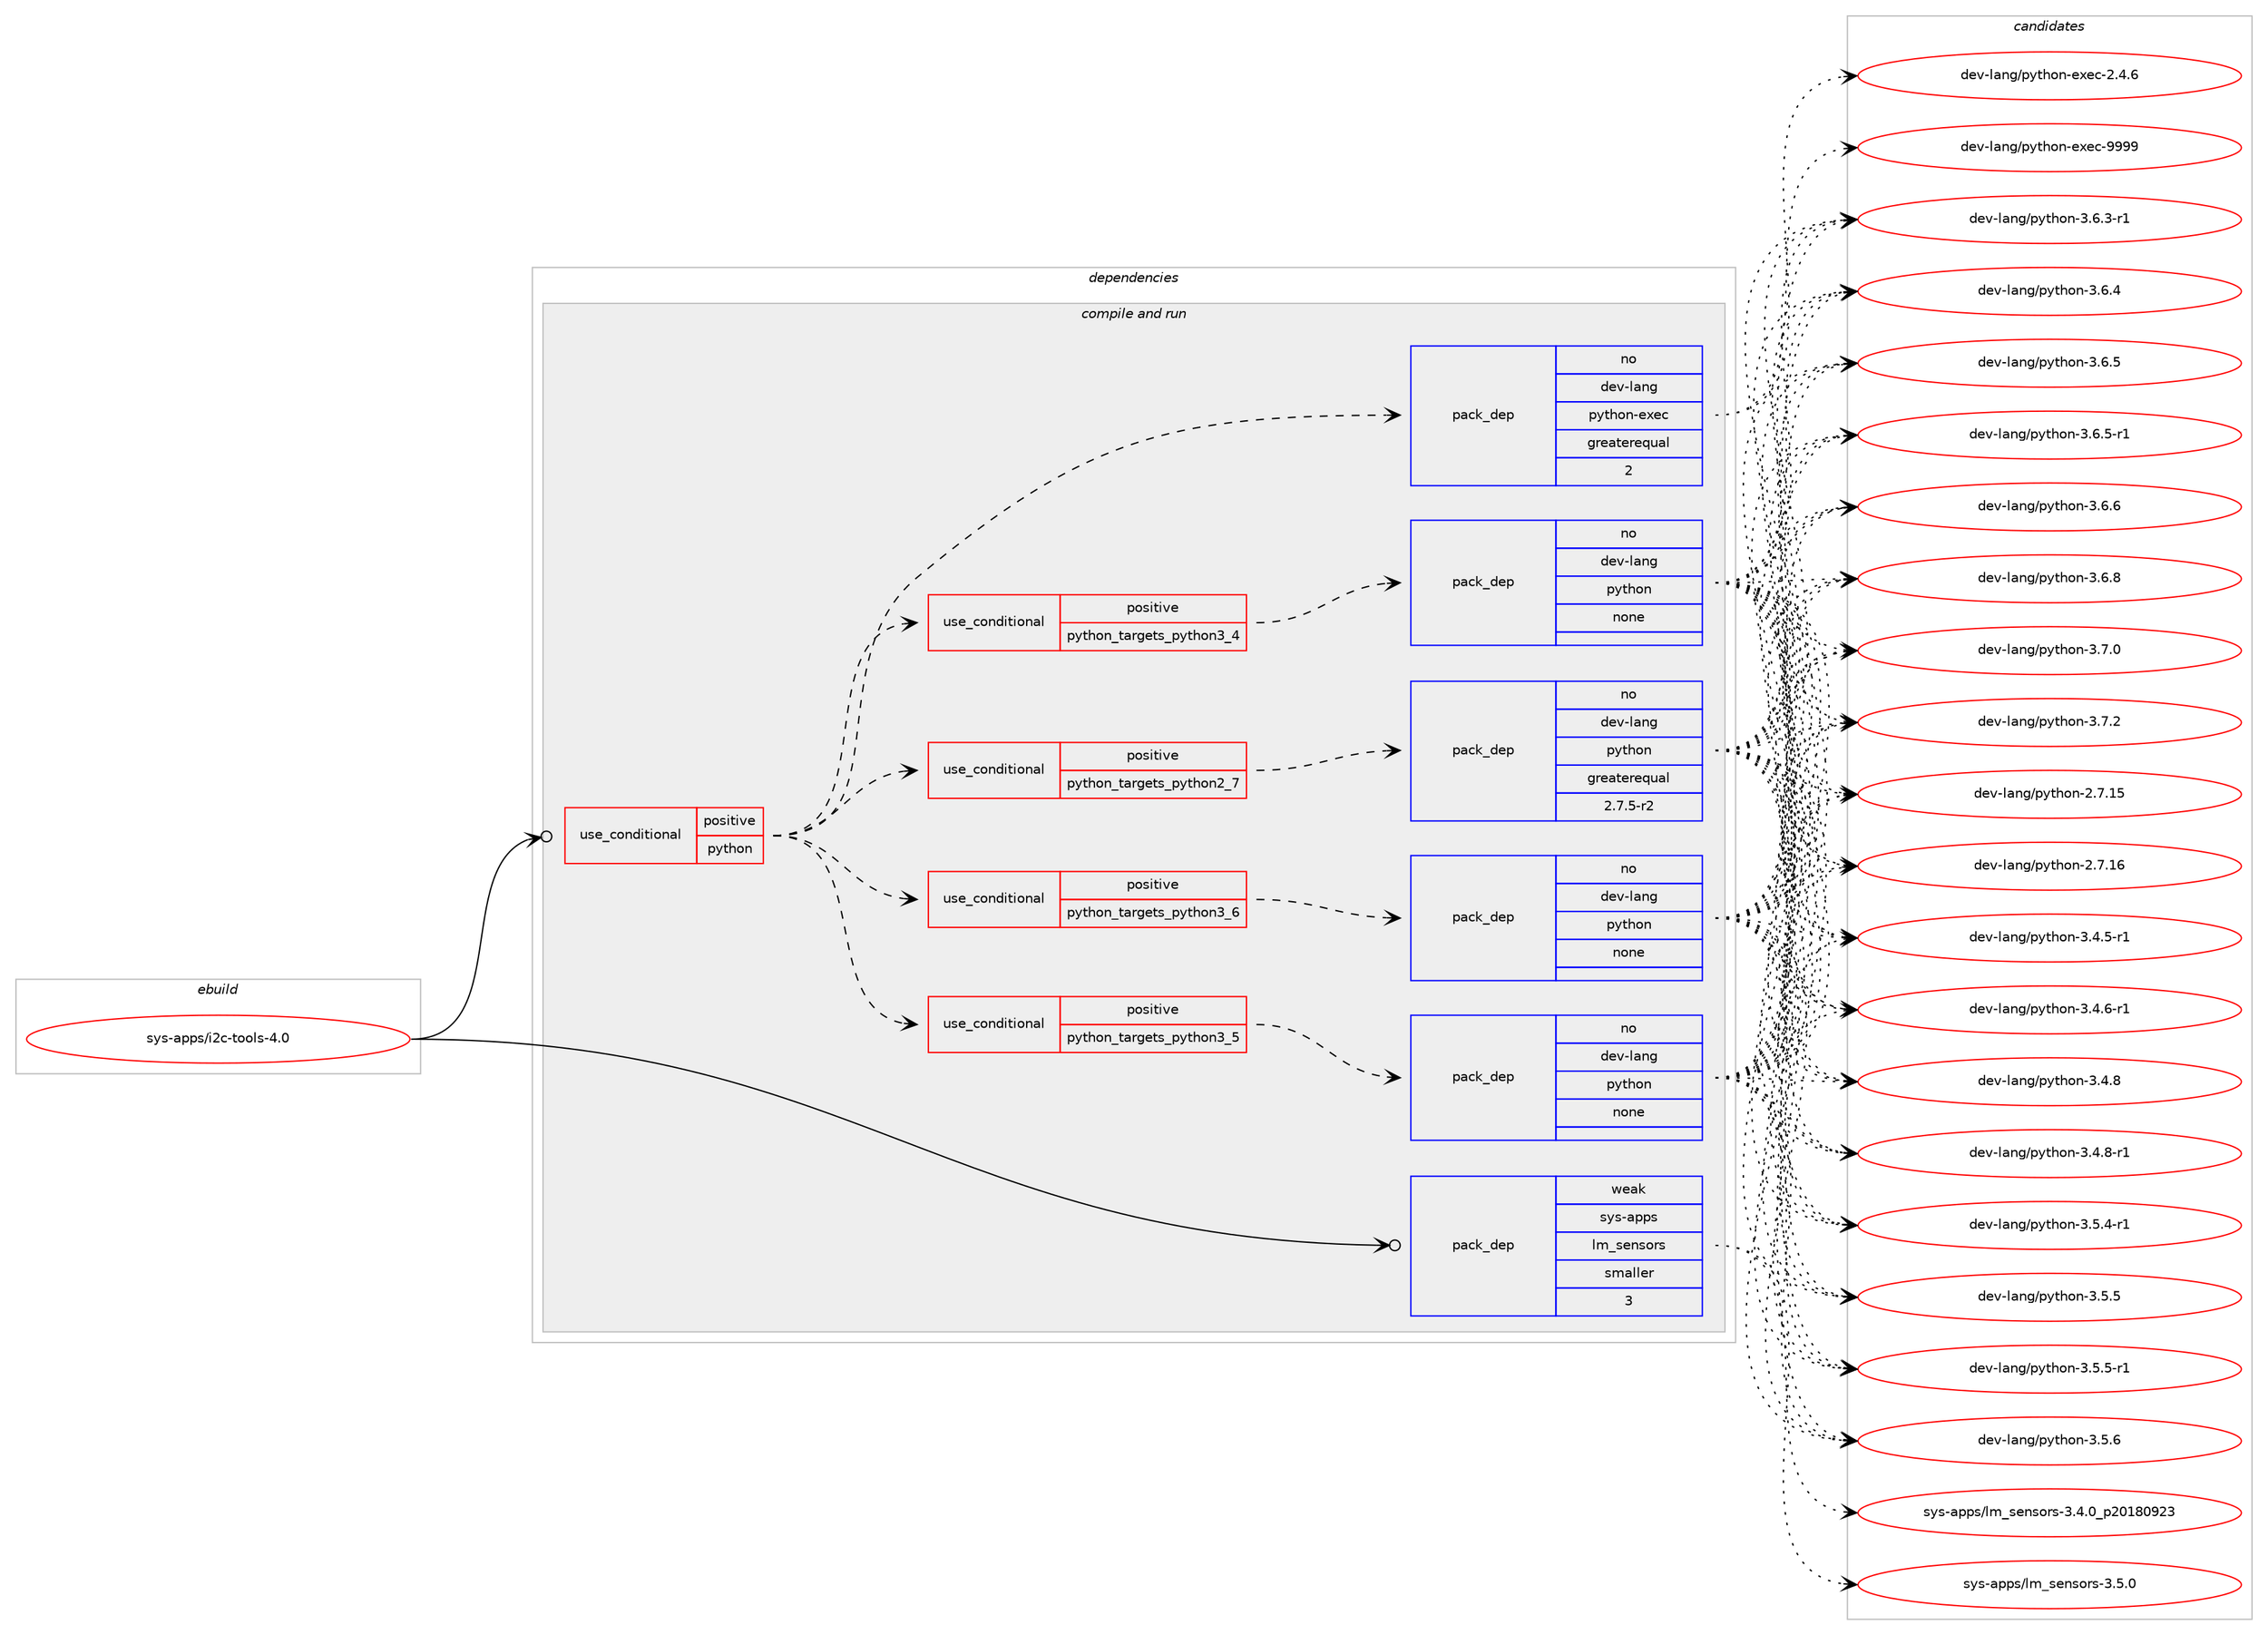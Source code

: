 digraph prolog {

# *************
# Graph options
# *************

newrank=true;
concentrate=true;
compound=true;
graph [rankdir=LR,fontname=Helvetica,fontsize=10,ranksep=1.5];#, ranksep=2.5, nodesep=0.2];
edge  [arrowhead=vee];
node  [fontname=Helvetica,fontsize=10];

# **********
# The ebuild
# **********

subgraph cluster_leftcol {
color=gray;
rank=same;
label=<<i>ebuild</i>>;
id [label="sys-apps/i2c-tools-4.0", color=red, width=4, href="../sys-apps/i2c-tools-4.0.svg"];
}

# ****************
# The dependencies
# ****************

subgraph cluster_midcol {
color=gray;
label=<<i>dependencies</i>>;
subgraph cluster_compile {
fillcolor="#eeeeee";
style=filled;
label=<<i>compile</i>>;
}
subgraph cluster_compileandrun {
fillcolor="#eeeeee";
style=filled;
label=<<i>compile and run</i>>;
subgraph cond456283 {
dependency1711677 [label=<<TABLE BORDER="0" CELLBORDER="1" CELLSPACING="0" CELLPADDING="4"><TR><TD ROWSPAN="3" CELLPADDING="10">use_conditional</TD></TR><TR><TD>positive</TD></TR><TR><TD>python</TD></TR></TABLE>>, shape=none, color=red];
subgraph cond456284 {
dependency1711678 [label=<<TABLE BORDER="0" CELLBORDER="1" CELLSPACING="0" CELLPADDING="4"><TR><TD ROWSPAN="3" CELLPADDING="10">use_conditional</TD></TR><TR><TD>positive</TD></TR><TR><TD>python_targets_python2_7</TD></TR></TABLE>>, shape=none, color=red];
subgraph pack1227413 {
dependency1711679 [label=<<TABLE BORDER="0" CELLBORDER="1" CELLSPACING="0" CELLPADDING="4" WIDTH="220"><TR><TD ROWSPAN="6" CELLPADDING="30">pack_dep</TD></TR><TR><TD WIDTH="110">no</TD></TR><TR><TD>dev-lang</TD></TR><TR><TD>python</TD></TR><TR><TD>greaterequal</TD></TR><TR><TD>2.7.5-r2</TD></TR></TABLE>>, shape=none, color=blue];
}
dependency1711678:e -> dependency1711679:w [weight=20,style="dashed",arrowhead="vee"];
}
dependency1711677:e -> dependency1711678:w [weight=20,style="dashed",arrowhead="vee"];
subgraph cond456285 {
dependency1711680 [label=<<TABLE BORDER="0" CELLBORDER="1" CELLSPACING="0" CELLPADDING="4"><TR><TD ROWSPAN="3" CELLPADDING="10">use_conditional</TD></TR><TR><TD>positive</TD></TR><TR><TD>python_targets_python3_4</TD></TR></TABLE>>, shape=none, color=red];
subgraph pack1227414 {
dependency1711681 [label=<<TABLE BORDER="0" CELLBORDER="1" CELLSPACING="0" CELLPADDING="4" WIDTH="220"><TR><TD ROWSPAN="6" CELLPADDING="30">pack_dep</TD></TR><TR><TD WIDTH="110">no</TD></TR><TR><TD>dev-lang</TD></TR><TR><TD>python</TD></TR><TR><TD>none</TD></TR><TR><TD></TD></TR></TABLE>>, shape=none, color=blue];
}
dependency1711680:e -> dependency1711681:w [weight=20,style="dashed",arrowhead="vee"];
}
dependency1711677:e -> dependency1711680:w [weight=20,style="dashed",arrowhead="vee"];
subgraph cond456286 {
dependency1711682 [label=<<TABLE BORDER="0" CELLBORDER="1" CELLSPACING="0" CELLPADDING="4"><TR><TD ROWSPAN="3" CELLPADDING="10">use_conditional</TD></TR><TR><TD>positive</TD></TR><TR><TD>python_targets_python3_5</TD></TR></TABLE>>, shape=none, color=red];
subgraph pack1227415 {
dependency1711683 [label=<<TABLE BORDER="0" CELLBORDER="1" CELLSPACING="0" CELLPADDING="4" WIDTH="220"><TR><TD ROWSPAN="6" CELLPADDING="30">pack_dep</TD></TR><TR><TD WIDTH="110">no</TD></TR><TR><TD>dev-lang</TD></TR><TR><TD>python</TD></TR><TR><TD>none</TD></TR><TR><TD></TD></TR></TABLE>>, shape=none, color=blue];
}
dependency1711682:e -> dependency1711683:w [weight=20,style="dashed",arrowhead="vee"];
}
dependency1711677:e -> dependency1711682:w [weight=20,style="dashed",arrowhead="vee"];
subgraph cond456287 {
dependency1711684 [label=<<TABLE BORDER="0" CELLBORDER="1" CELLSPACING="0" CELLPADDING="4"><TR><TD ROWSPAN="3" CELLPADDING="10">use_conditional</TD></TR><TR><TD>positive</TD></TR><TR><TD>python_targets_python3_6</TD></TR></TABLE>>, shape=none, color=red];
subgraph pack1227416 {
dependency1711685 [label=<<TABLE BORDER="0" CELLBORDER="1" CELLSPACING="0" CELLPADDING="4" WIDTH="220"><TR><TD ROWSPAN="6" CELLPADDING="30">pack_dep</TD></TR><TR><TD WIDTH="110">no</TD></TR><TR><TD>dev-lang</TD></TR><TR><TD>python</TD></TR><TR><TD>none</TD></TR><TR><TD></TD></TR></TABLE>>, shape=none, color=blue];
}
dependency1711684:e -> dependency1711685:w [weight=20,style="dashed",arrowhead="vee"];
}
dependency1711677:e -> dependency1711684:w [weight=20,style="dashed",arrowhead="vee"];
subgraph pack1227417 {
dependency1711686 [label=<<TABLE BORDER="0" CELLBORDER="1" CELLSPACING="0" CELLPADDING="4" WIDTH="220"><TR><TD ROWSPAN="6" CELLPADDING="30">pack_dep</TD></TR><TR><TD WIDTH="110">no</TD></TR><TR><TD>dev-lang</TD></TR><TR><TD>python-exec</TD></TR><TR><TD>greaterequal</TD></TR><TR><TD>2</TD></TR></TABLE>>, shape=none, color=blue];
}
dependency1711677:e -> dependency1711686:w [weight=20,style="dashed",arrowhead="vee"];
}
id:e -> dependency1711677:w [weight=20,style="solid",arrowhead="odotvee"];
subgraph pack1227418 {
dependency1711687 [label=<<TABLE BORDER="0" CELLBORDER="1" CELLSPACING="0" CELLPADDING="4" WIDTH="220"><TR><TD ROWSPAN="6" CELLPADDING="30">pack_dep</TD></TR><TR><TD WIDTH="110">weak</TD></TR><TR><TD>sys-apps</TD></TR><TR><TD>lm_sensors</TD></TR><TR><TD>smaller</TD></TR><TR><TD>3</TD></TR></TABLE>>, shape=none, color=blue];
}
id:e -> dependency1711687:w [weight=20,style="solid",arrowhead="odotvee"];
}
subgraph cluster_run {
fillcolor="#eeeeee";
style=filled;
label=<<i>run</i>>;
}
}

# **************
# The candidates
# **************

subgraph cluster_choices {
rank=same;
color=gray;
label=<<i>candidates</i>>;

subgraph choice1227413 {
color=black;
nodesep=1;
choice10010111845108971101034711212111610411111045504655464953 [label="dev-lang/python-2.7.15", color=red, width=4,href="../dev-lang/python-2.7.15.svg"];
choice10010111845108971101034711212111610411111045504655464954 [label="dev-lang/python-2.7.16", color=red, width=4,href="../dev-lang/python-2.7.16.svg"];
choice1001011184510897110103471121211161041111104551465246534511449 [label="dev-lang/python-3.4.5-r1", color=red, width=4,href="../dev-lang/python-3.4.5-r1.svg"];
choice1001011184510897110103471121211161041111104551465246544511449 [label="dev-lang/python-3.4.6-r1", color=red, width=4,href="../dev-lang/python-3.4.6-r1.svg"];
choice100101118451089711010347112121116104111110455146524656 [label="dev-lang/python-3.4.8", color=red, width=4,href="../dev-lang/python-3.4.8.svg"];
choice1001011184510897110103471121211161041111104551465246564511449 [label="dev-lang/python-3.4.8-r1", color=red, width=4,href="../dev-lang/python-3.4.8-r1.svg"];
choice1001011184510897110103471121211161041111104551465346524511449 [label="dev-lang/python-3.5.4-r1", color=red, width=4,href="../dev-lang/python-3.5.4-r1.svg"];
choice100101118451089711010347112121116104111110455146534653 [label="dev-lang/python-3.5.5", color=red, width=4,href="../dev-lang/python-3.5.5.svg"];
choice1001011184510897110103471121211161041111104551465346534511449 [label="dev-lang/python-3.5.5-r1", color=red, width=4,href="../dev-lang/python-3.5.5-r1.svg"];
choice100101118451089711010347112121116104111110455146534654 [label="dev-lang/python-3.5.6", color=red, width=4,href="../dev-lang/python-3.5.6.svg"];
choice1001011184510897110103471121211161041111104551465446514511449 [label="dev-lang/python-3.6.3-r1", color=red, width=4,href="../dev-lang/python-3.6.3-r1.svg"];
choice100101118451089711010347112121116104111110455146544652 [label="dev-lang/python-3.6.4", color=red, width=4,href="../dev-lang/python-3.6.4.svg"];
choice100101118451089711010347112121116104111110455146544653 [label="dev-lang/python-3.6.5", color=red, width=4,href="../dev-lang/python-3.6.5.svg"];
choice1001011184510897110103471121211161041111104551465446534511449 [label="dev-lang/python-3.6.5-r1", color=red, width=4,href="../dev-lang/python-3.6.5-r1.svg"];
choice100101118451089711010347112121116104111110455146544654 [label="dev-lang/python-3.6.6", color=red, width=4,href="../dev-lang/python-3.6.6.svg"];
choice100101118451089711010347112121116104111110455146544656 [label="dev-lang/python-3.6.8", color=red, width=4,href="../dev-lang/python-3.6.8.svg"];
choice100101118451089711010347112121116104111110455146554648 [label="dev-lang/python-3.7.0", color=red, width=4,href="../dev-lang/python-3.7.0.svg"];
choice100101118451089711010347112121116104111110455146554650 [label="dev-lang/python-3.7.2", color=red, width=4,href="../dev-lang/python-3.7.2.svg"];
dependency1711679:e -> choice10010111845108971101034711212111610411111045504655464953:w [style=dotted,weight="100"];
dependency1711679:e -> choice10010111845108971101034711212111610411111045504655464954:w [style=dotted,weight="100"];
dependency1711679:e -> choice1001011184510897110103471121211161041111104551465246534511449:w [style=dotted,weight="100"];
dependency1711679:e -> choice1001011184510897110103471121211161041111104551465246544511449:w [style=dotted,weight="100"];
dependency1711679:e -> choice100101118451089711010347112121116104111110455146524656:w [style=dotted,weight="100"];
dependency1711679:e -> choice1001011184510897110103471121211161041111104551465246564511449:w [style=dotted,weight="100"];
dependency1711679:e -> choice1001011184510897110103471121211161041111104551465346524511449:w [style=dotted,weight="100"];
dependency1711679:e -> choice100101118451089711010347112121116104111110455146534653:w [style=dotted,weight="100"];
dependency1711679:e -> choice1001011184510897110103471121211161041111104551465346534511449:w [style=dotted,weight="100"];
dependency1711679:e -> choice100101118451089711010347112121116104111110455146534654:w [style=dotted,weight="100"];
dependency1711679:e -> choice1001011184510897110103471121211161041111104551465446514511449:w [style=dotted,weight="100"];
dependency1711679:e -> choice100101118451089711010347112121116104111110455146544652:w [style=dotted,weight="100"];
dependency1711679:e -> choice100101118451089711010347112121116104111110455146544653:w [style=dotted,weight="100"];
dependency1711679:e -> choice1001011184510897110103471121211161041111104551465446534511449:w [style=dotted,weight="100"];
dependency1711679:e -> choice100101118451089711010347112121116104111110455146544654:w [style=dotted,weight="100"];
dependency1711679:e -> choice100101118451089711010347112121116104111110455146544656:w [style=dotted,weight="100"];
dependency1711679:e -> choice100101118451089711010347112121116104111110455146554648:w [style=dotted,weight="100"];
dependency1711679:e -> choice100101118451089711010347112121116104111110455146554650:w [style=dotted,weight="100"];
}
subgraph choice1227414 {
color=black;
nodesep=1;
choice10010111845108971101034711212111610411111045504655464953 [label="dev-lang/python-2.7.15", color=red, width=4,href="../dev-lang/python-2.7.15.svg"];
choice10010111845108971101034711212111610411111045504655464954 [label="dev-lang/python-2.7.16", color=red, width=4,href="../dev-lang/python-2.7.16.svg"];
choice1001011184510897110103471121211161041111104551465246534511449 [label="dev-lang/python-3.4.5-r1", color=red, width=4,href="../dev-lang/python-3.4.5-r1.svg"];
choice1001011184510897110103471121211161041111104551465246544511449 [label="dev-lang/python-3.4.6-r1", color=red, width=4,href="../dev-lang/python-3.4.6-r1.svg"];
choice100101118451089711010347112121116104111110455146524656 [label="dev-lang/python-3.4.8", color=red, width=4,href="../dev-lang/python-3.4.8.svg"];
choice1001011184510897110103471121211161041111104551465246564511449 [label="dev-lang/python-3.4.8-r1", color=red, width=4,href="../dev-lang/python-3.4.8-r1.svg"];
choice1001011184510897110103471121211161041111104551465346524511449 [label="dev-lang/python-3.5.4-r1", color=red, width=4,href="../dev-lang/python-3.5.4-r1.svg"];
choice100101118451089711010347112121116104111110455146534653 [label="dev-lang/python-3.5.5", color=red, width=4,href="../dev-lang/python-3.5.5.svg"];
choice1001011184510897110103471121211161041111104551465346534511449 [label="dev-lang/python-3.5.5-r1", color=red, width=4,href="../dev-lang/python-3.5.5-r1.svg"];
choice100101118451089711010347112121116104111110455146534654 [label="dev-lang/python-3.5.6", color=red, width=4,href="../dev-lang/python-3.5.6.svg"];
choice1001011184510897110103471121211161041111104551465446514511449 [label="dev-lang/python-3.6.3-r1", color=red, width=4,href="../dev-lang/python-3.6.3-r1.svg"];
choice100101118451089711010347112121116104111110455146544652 [label="dev-lang/python-3.6.4", color=red, width=4,href="../dev-lang/python-3.6.4.svg"];
choice100101118451089711010347112121116104111110455146544653 [label="dev-lang/python-3.6.5", color=red, width=4,href="../dev-lang/python-3.6.5.svg"];
choice1001011184510897110103471121211161041111104551465446534511449 [label="dev-lang/python-3.6.5-r1", color=red, width=4,href="../dev-lang/python-3.6.5-r1.svg"];
choice100101118451089711010347112121116104111110455146544654 [label="dev-lang/python-3.6.6", color=red, width=4,href="../dev-lang/python-3.6.6.svg"];
choice100101118451089711010347112121116104111110455146544656 [label="dev-lang/python-3.6.8", color=red, width=4,href="../dev-lang/python-3.6.8.svg"];
choice100101118451089711010347112121116104111110455146554648 [label="dev-lang/python-3.7.0", color=red, width=4,href="../dev-lang/python-3.7.0.svg"];
choice100101118451089711010347112121116104111110455146554650 [label="dev-lang/python-3.7.2", color=red, width=4,href="../dev-lang/python-3.7.2.svg"];
dependency1711681:e -> choice10010111845108971101034711212111610411111045504655464953:w [style=dotted,weight="100"];
dependency1711681:e -> choice10010111845108971101034711212111610411111045504655464954:w [style=dotted,weight="100"];
dependency1711681:e -> choice1001011184510897110103471121211161041111104551465246534511449:w [style=dotted,weight="100"];
dependency1711681:e -> choice1001011184510897110103471121211161041111104551465246544511449:w [style=dotted,weight="100"];
dependency1711681:e -> choice100101118451089711010347112121116104111110455146524656:w [style=dotted,weight="100"];
dependency1711681:e -> choice1001011184510897110103471121211161041111104551465246564511449:w [style=dotted,weight="100"];
dependency1711681:e -> choice1001011184510897110103471121211161041111104551465346524511449:w [style=dotted,weight="100"];
dependency1711681:e -> choice100101118451089711010347112121116104111110455146534653:w [style=dotted,weight="100"];
dependency1711681:e -> choice1001011184510897110103471121211161041111104551465346534511449:w [style=dotted,weight="100"];
dependency1711681:e -> choice100101118451089711010347112121116104111110455146534654:w [style=dotted,weight="100"];
dependency1711681:e -> choice1001011184510897110103471121211161041111104551465446514511449:w [style=dotted,weight="100"];
dependency1711681:e -> choice100101118451089711010347112121116104111110455146544652:w [style=dotted,weight="100"];
dependency1711681:e -> choice100101118451089711010347112121116104111110455146544653:w [style=dotted,weight="100"];
dependency1711681:e -> choice1001011184510897110103471121211161041111104551465446534511449:w [style=dotted,weight="100"];
dependency1711681:e -> choice100101118451089711010347112121116104111110455146544654:w [style=dotted,weight="100"];
dependency1711681:e -> choice100101118451089711010347112121116104111110455146544656:w [style=dotted,weight="100"];
dependency1711681:e -> choice100101118451089711010347112121116104111110455146554648:w [style=dotted,weight="100"];
dependency1711681:e -> choice100101118451089711010347112121116104111110455146554650:w [style=dotted,weight="100"];
}
subgraph choice1227415 {
color=black;
nodesep=1;
choice10010111845108971101034711212111610411111045504655464953 [label="dev-lang/python-2.7.15", color=red, width=4,href="../dev-lang/python-2.7.15.svg"];
choice10010111845108971101034711212111610411111045504655464954 [label="dev-lang/python-2.7.16", color=red, width=4,href="../dev-lang/python-2.7.16.svg"];
choice1001011184510897110103471121211161041111104551465246534511449 [label="dev-lang/python-3.4.5-r1", color=red, width=4,href="../dev-lang/python-3.4.5-r1.svg"];
choice1001011184510897110103471121211161041111104551465246544511449 [label="dev-lang/python-3.4.6-r1", color=red, width=4,href="../dev-lang/python-3.4.6-r1.svg"];
choice100101118451089711010347112121116104111110455146524656 [label="dev-lang/python-3.4.8", color=red, width=4,href="../dev-lang/python-3.4.8.svg"];
choice1001011184510897110103471121211161041111104551465246564511449 [label="dev-lang/python-3.4.8-r1", color=red, width=4,href="../dev-lang/python-3.4.8-r1.svg"];
choice1001011184510897110103471121211161041111104551465346524511449 [label="dev-lang/python-3.5.4-r1", color=red, width=4,href="../dev-lang/python-3.5.4-r1.svg"];
choice100101118451089711010347112121116104111110455146534653 [label="dev-lang/python-3.5.5", color=red, width=4,href="../dev-lang/python-3.5.5.svg"];
choice1001011184510897110103471121211161041111104551465346534511449 [label="dev-lang/python-3.5.5-r1", color=red, width=4,href="../dev-lang/python-3.5.5-r1.svg"];
choice100101118451089711010347112121116104111110455146534654 [label="dev-lang/python-3.5.6", color=red, width=4,href="../dev-lang/python-3.5.6.svg"];
choice1001011184510897110103471121211161041111104551465446514511449 [label="dev-lang/python-3.6.3-r1", color=red, width=4,href="../dev-lang/python-3.6.3-r1.svg"];
choice100101118451089711010347112121116104111110455146544652 [label="dev-lang/python-3.6.4", color=red, width=4,href="../dev-lang/python-3.6.4.svg"];
choice100101118451089711010347112121116104111110455146544653 [label="dev-lang/python-3.6.5", color=red, width=4,href="../dev-lang/python-3.6.5.svg"];
choice1001011184510897110103471121211161041111104551465446534511449 [label="dev-lang/python-3.6.5-r1", color=red, width=4,href="../dev-lang/python-3.6.5-r1.svg"];
choice100101118451089711010347112121116104111110455146544654 [label="dev-lang/python-3.6.6", color=red, width=4,href="../dev-lang/python-3.6.6.svg"];
choice100101118451089711010347112121116104111110455146544656 [label="dev-lang/python-3.6.8", color=red, width=4,href="../dev-lang/python-3.6.8.svg"];
choice100101118451089711010347112121116104111110455146554648 [label="dev-lang/python-3.7.0", color=red, width=4,href="../dev-lang/python-3.7.0.svg"];
choice100101118451089711010347112121116104111110455146554650 [label="dev-lang/python-3.7.2", color=red, width=4,href="../dev-lang/python-3.7.2.svg"];
dependency1711683:e -> choice10010111845108971101034711212111610411111045504655464953:w [style=dotted,weight="100"];
dependency1711683:e -> choice10010111845108971101034711212111610411111045504655464954:w [style=dotted,weight="100"];
dependency1711683:e -> choice1001011184510897110103471121211161041111104551465246534511449:w [style=dotted,weight="100"];
dependency1711683:e -> choice1001011184510897110103471121211161041111104551465246544511449:w [style=dotted,weight="100"];
dependency1711683:e -> choice100101118451089711010347112121116104111110455146524656:w [style=dotted,weight="100"];
dependency1711683:e -> choice1001011184510897110103471121211161041111104551465246564511449:w [style=dotted,weight="100"];
dependency1711683:e -> choice1001011184510897110103471121211161041111104551465346524511449:w [style=dotted,weight="100"];
dependency1711683:e -> choice100101118451089711010347112121116104111110455146534653:w [style=dotted,weight="100"];
dependency1711683:e -> choice1001011184510897110103471121211161041111104551465346534511449:w [style=dotted,weight="100"];
dependency1711683:e -> choice100101118451089711010347112121116104111110455146534654:w [style=dotted,weight="100"];
dependency1711683:e -> choice1001011184510897110103471121211161041111104551465446514511449:w [style=dotted,weight="100"];
dependency1711683:e -> choice100101118451089711010347112121116104111110455146544652:w [style=dotted,weight="100"];
dependency1711683:e -> choice100101118451089711010347112121116104111110455146544653:w [style=dotted,weight="100"];
dependency1711683:e -> choice1001011184510897110103471121211161041111104551465446534511449:w [style=dotted,weight="100"];
dependency1711683:e -> choice100101118451089711010347112121116104111110455146544654:w [style=dotted,weight="100"];
dependency1711683:e -> choice100101118451089711010347112121116104111110455146544656:w [style=dotted,weight="100"];
dependency1711683:e -> choice100101118451089711010347112121116104111110455146554648:w [style=dotted,weight="100"];
dependency1711683:e -> choice100101118451089711010347112121116104111110455146554650:w [style=dotted,weight="100"];
}
subgraph choice1227416 {
color=black;
nodesep=1;
choice10010111845108971101034711212111610411111045504655464953 [label="dev-lang/python-2.7.15", color=red, width=4,href="../dev-lang/python-2.7.15.svg"];
choice10010111845108971101034711212111610411111045504655464954 [label="dev-lang/python-2.7.16", color=red, width=4,href="../dev-lang/python-2.7.16.svg"];
choice1001011184510897110103471121211161041111104551465246534511449 [label="dev-lang/python-3.4.5-r1", color=red, width=4,href="../dev-lang/python-3.4.5-r1.svg"];
choice1001011184510897110103471121211161041111104551465246544511449 [label="dev-lang/python-3.4.6-r1", color=red, width=4,href="../dev-lang/python-3.4.6-r1.svg"];
choice100101118451089711010347112121116104111110455146524656 [label="dev-lang/python-3.4.8", color=red, width=4,href="../dev-lang/python-3.4.8.svg"];
choice1001011184510897110103471121211161041111104551465246564511449 [label="dev-lang/python-3.4.8-r1", color=red, width=4,href="../dev-lang/python-3.4.8-r1.svg"];
choice1001011184510897110103471121211161041111104551465346524511449 [label="dev-lang/python-3.5.4-r1", color=red, width=4,href="../dev-lang/python-3.5.4-r1.svg"];
choice100101118451089711010347112121116104111110455146534653 [label="dev-lang/python-3.5.5", color=red, width=4,href="../dev-lang/python-3.5.5.svg"];
choice1001011184510897110103471121211161041111104551465346534511449 [label="dev-lang/python-3.5.5-r1", color=red, width=4,href="../dev-lang/python-3.5.5-r1.svg"];
choice100101118451089711010347112121116104111110455146534654 [label="dev-lang/python-3.5.6", color=red, width=4,href="../dev-lang/python-3.5.6.svg"];
choice1001011184510897110103471121211161041111104551465446514511449 [label="dev-lang/python-3.6.3-r1", color=red, width=4,href="../dev-lang/python-3.6.3-r1.svg"];
choice100101118451089711010347112121116104111110455146544652 [label="dev-lang/python-3.6.4", color=red, width=4,href="../dev-lang/python-3.6.4.svg"];
choice100101118451089711010347112121116104111110455146544653 [label="dev-lang/python-3.6.5", color=red, width=4,href="../dev-lang/python-3.6.5.svg"];
choice1001011184510897110103471121211161041111104551465446534511449 [label="dev-lang/python-3.6.5-r1", color=red, width=4,href="../dev-lang/python-3.6.5-r1.svg"];
choice100101118451089711010347112121116104111110455146544654 [label="dev-lang/python-3.6.6", color=red, width=4,href="../dev-lang/python-3.6.6.svg"];
choice100101118451089711010347112121116104111110455146544656 [label="dev-lang/python-3.6.8", color=red, width=4,href="../dev-lang/python-3.6.8.svg"];
choice100101118451089711010347112121116104111110455146554648 [label="dev-lang/python-3.7.0", color=red, width=4,href="../dev-lang/python-3.7.0.svg"];
choice100101118451089711010347112121116104111110455146554650 [label="dev-lang/python-3.7.2", color=red, width=4,href="../dev-lang/python-3.7.2.svg"];
dependency1711685:e -> choice10010111845108971101034711212111610411111045504655464953:w [style=dotted,weight="100"];
dependency1711685:e -> choice10010111845108971101034711212111610411111045504655464954:w [style=dotted,weight="100"];
dependency1711685:e -> choice1001011184510897110103471121211161041111104551465246534511449:w [style=dotted,weight="100"];
dependency1711685:e -> choice1001011184510897110103471121211161041111104551465246544511449:w [style=dotted,weight="100"];
dependency1711685:e -> choice100101118451089711010347112121116104111110455146524656:w [style=dotted,weight="100"];
dependency1711685:e -> choice1001011184510897110103471121211161041111104551465246564511449:w [style=dotted,weight="100"];
dependency1711685:e -> choice1001011184510897110103471121211161041111104551465346524511449:w [style=dotted,weight="100"];
dependency1711685:e -> choice100101118451089711010347112121116104111110455146534653:w [style=dotted,weight="100"];
dependency1711685:e -> choice1001011184510897110103471121211161041111104551465346534511449:w [style=dotted,weight="100"];
dependency1711685:e -> choice100101118451089711010347112121116104111110455146534654:w [style=dotted,weight="100"];
dependency1711685:e -> choice1001011184510897110103471121211161041111104551465446514511449:w [style=dotted,weight="100"];
dependency1711685:e -> choice100101118451089711010347112121116104111110455146544652:w [style=dotted,weight="100"];
dependency1711685:e -> choice100101118451089711010347112121116104111110455146544653:w [style=dotted,weight="100"];
dependency1711685:e -> choice1001011184510897110103471121211161041111104551465446534511449:w [style=dotted,weight="100"];
dependency1711685:e -> choice100101118451089711010347112121116104111110455146544654:w [style=dotted,weight="100"];
dependency1711685:e -> choice100101118451089711010347112121116104111110455146544656:w [style=dotted,weight="100"];
dependency1711685:e -> choice100101118451089711010347112121116104111110455146554648:w [style=dotted,weight="100"];
dependency1711685:e -> choice100101118451089711010347112121116104111110455146554650:w [style=dotted,weight="100"];
}
subgraph choice1227417 {
color=black;
nodesep=1;
choice1001011184510897110103471121211161041111104510112010199455046524654 [label="dev-lang/python-exec-2.4.6", color=red, width=4,href="../dev-lang/python-exec-2.4.6.svg"];
choice10010111845108971101034711212111610411111045101120101994557575757 [label="dev-lang/python-exec-9999", color=red, width=4,href="../dev-lang/python-exec-9999.svg"];
dependency1711686:e -> choice1001011184510897110103471121211161041111104510112010199455046524654:w [style=dotted,weight="100"];
dependency1711686:e -> choice10010111845108971101034711212111610411111045101120101994557575757:w [style=dotted,weight="100"];
}
subgraph choice1227418 {
color=black;
nodesep=1;
choice11512111545971121121154710810995115101110115111114115455146524648951125048495648575051 [label="sys-apps/lm_sensors-3.4.0_p20180923", color=red, width=4,href="../sys-apps/lm_sensors-3.4.0_p20180923.svg"];
choice11512111545971121121154710810995115101110115111114115455146534648 [label="sys-apps/lm_sensors-3.5.0", color=red, width=4,href="../sys-apps/lm_sensors-3.5.0.svg"];
dependency1711687:e -> choice11512111545971121121154710810995115101110115111114115455146524648951125048495648575051:w [style=dotted,weight="100"];
dependency1711687:e -> choice11512111545971121121154710810995115101110115111114115455146534648:w [style=dotted,weight="100"];
}
}

}
